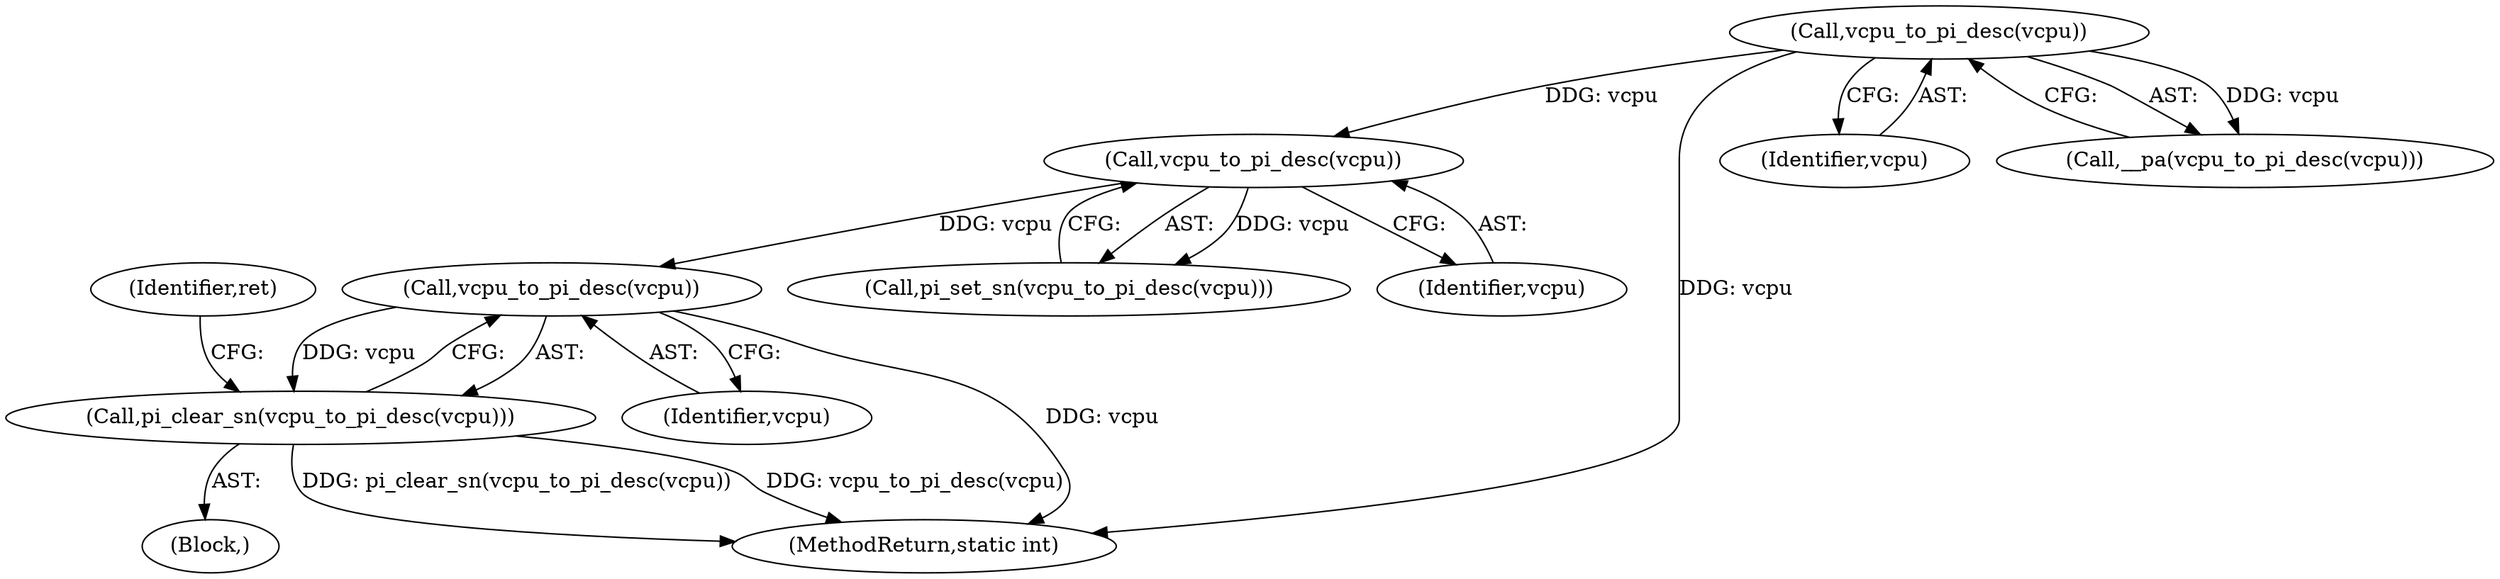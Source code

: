 digraph "0_linux_3a8b0677fc6180a467e26cc32ce6b0c09a32f9bb@pointer" {
"1000243" [label="(Call,vcpu_to_pi_desc(vcpu))"];
"1000235" [label="(Call,vcpu_to_pi_desc(vcpu))"];
"1000200" [label="(Call,vcpu_to_pi_desc(vcpu))"];
"1000242" [label="(Call,pi_clear_sn(vcpu_to_pi_desc(vcpu)))"];
"1000242" [label="(Call,pi_clear_sn(vcpu_to_pi_desc(vcpu)))"];
"1000201" [label="(Identifier,vcpu)"];
"1000233" [label="(Block,)"];
"1000236" [label="(Identifier,vcpu)"];
"1000243" [label="(Call,vcpu_to_pi_desc(vcpu))"];
"1000199" [label="(Call,__pa(vcpu_to_pi_desc(vcpu)))"];
"1000244" [label="(Identifier,vcpu)"];
"1000263" [label="(MethodReturn,static int)"];
"1000234" [label="(Call,pi_set_sn(vcpu_to_pi_desc(vcpu)))"];
"1000200" [label="(Call,vcpu_to_pi_desc(vcpu))"];
"1000235" [label="(Call,vcpu_to_pi_desc(vcpu))"];
"1000247" [label="(Identifier,ret)"];
"1000243" -> "1000242"  [label="AST: "];
"1000243" -> "1000244"  [label="CFG: "];
"1000244" -> "1000243"  [label="AST: "];
"1000242" -> "1000243"  [label="CFG: "];
"1000243" -> "1000263"  [label="DDG: vcpu"];
"1000243" -> "1000242"  [label="DDG: vcpu"];
"1000235" -> "1000243"  [label="DDG: vcpu"];
"1000235" -> "1000234"  [label="AST: "];
"1000235" -> "1000236"  [label="CFG: "];
"1000236" -> "1000235"  [label="AST: "];
"1000234" -> "1000235"  [label="CFG: "];
"1000235" -> "1000234"  [label="DDG: vcpu"];
"1000200" -> "1000235"  [label="DDG: vcpu"];
"1000200" -> "1000199"  [label="AST: "];
"1000200" -> "1000201"  [label="CFG: "];
"1000201" -> "1000200"  [label="AST: "];
"1000199" -> "1000200"  [label="CFG: "];
"1000200" -> "1000263"  [label="DDG: vcpu"];
"1000200" -> "1000199"  [label="DDG: vcpu"];
"1000242" -> "1000233"  [label="AST: "];
"1000247" -> "1000242"  [label="CFG: "];
"1000242" -> "1000263"  [label="DDG: pi_clear_sn(vcpu_to_pi_desc(vcpu))"];
"1000242" -> "1000263"  [label="DDG: vcpu_to_pi_desc(vcpu)"];
}
